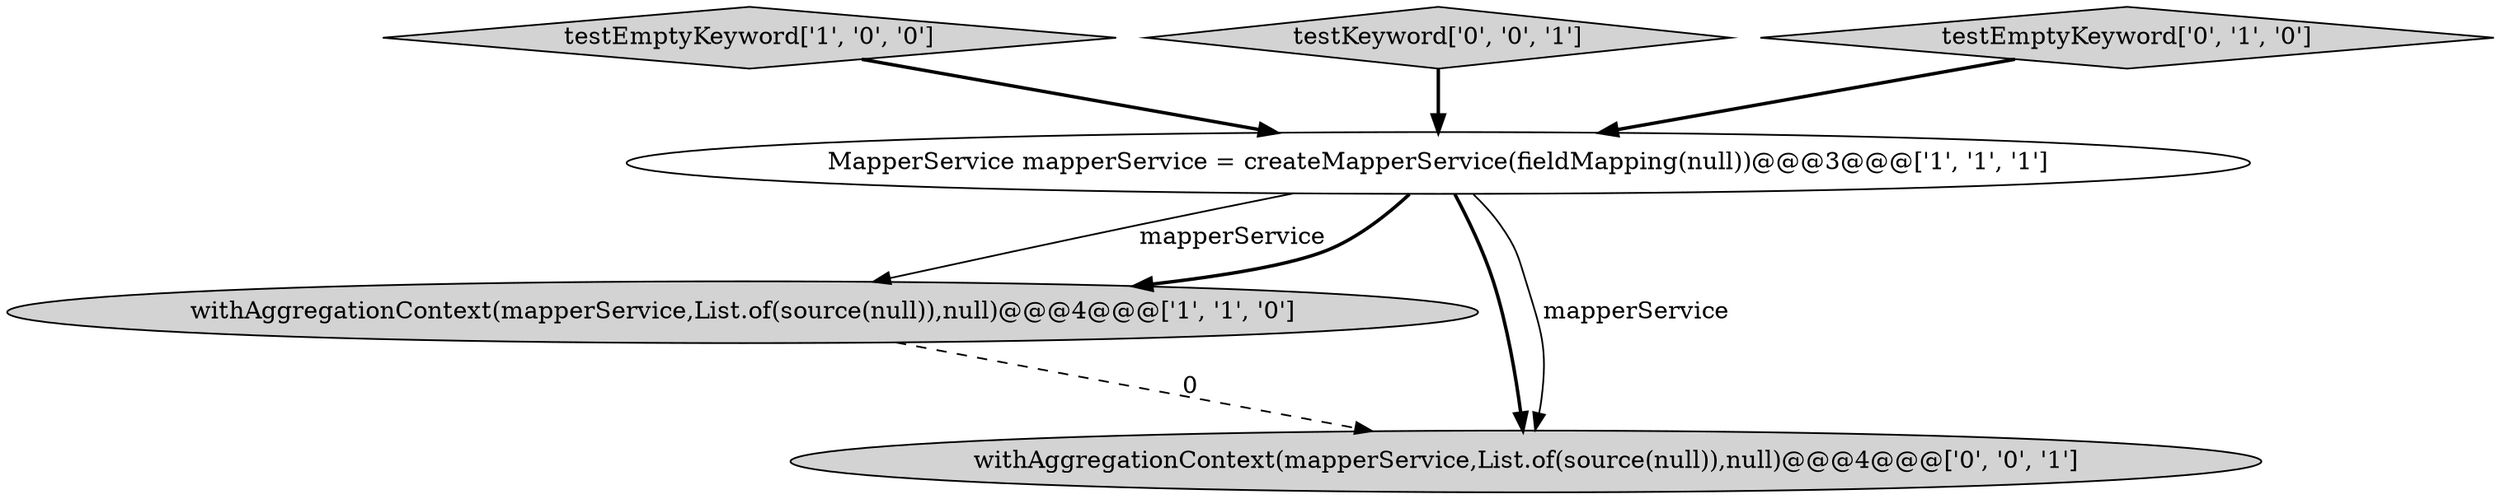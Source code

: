 digraph {
1 [style = filled, label = "withAggregationContext(mapperService,List.of(source(null)),null)@@@4@@@['1', '1', '0']", fillcolor = lightgray, shape = ellipse image = "AAA0AAABBB1BBB"];
2 [style = filled, label = "testEmptyKeyword['1', '0', '0']", fillcolor = lightgray, shape = diamond image = "AAA0AAABBB1BBB"];
4 [style = filled, label = "testKeyword['0', '0', '1']", fillcolor = lightgray, shape = diamond image = "AAA0AAABBB3BBB"];
5 [style = filled, label = "withAggregationContext(mapperService,List.of(source(null)),null)@@@4@@@['0', '0', '1']", fillcolor = lightgray, shape = ellipse image = "AAA0AAABBB3BBB"];
0 [style = filled, label = "MapperService mapperService = createMapperService(fieldMapping(null))@@@3@@@['1', '1', '1']", fillcolor = white, shape = ellipse image = "AAA0AAABBB1BBB"];
3 [style = filled, label = "testEmptyKeyword['0', '1', '0']", fillcolor = lightgray, shape = diamond image = "AAA0AAABBB2BBB"];
2->0 [style = bold, label=""];
1->5 [style = dashed, label="0"];
0->1 [style = solid, label="mapperService"];
0->5 [style = bold, label=""];
3->0 [style = bold, label=""];
0->1 [style = bold, label=""];
4->0 [style = bold, label=""];
0->5 [style = solid, label="mapperService"];
}
